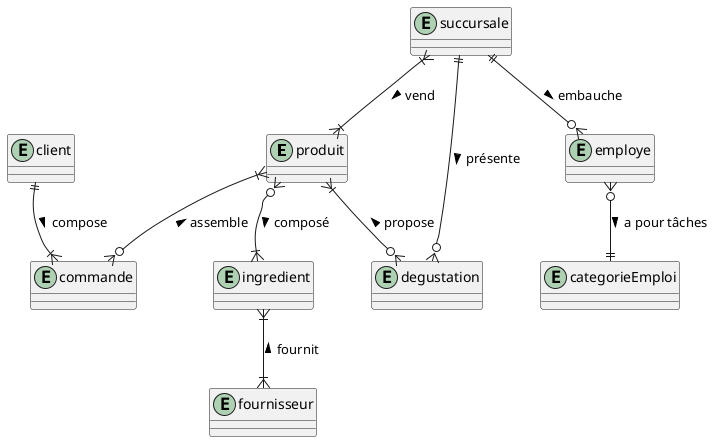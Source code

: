 @startuml exercice2_ERD_Conceptuel

entity produit {}
entity ingredient {}
entity commande {}
entity succursale {}
entity degustation {}
entity employe {}
entity categorieEmploi {}
entity client {}
entity fournisseur {}

produit }o--|{ ingredient : composé >
produit }|--o{ degustation : propose < 
succursale }|--|{ produit : vend >
produit }|--o{ commande : assemble <

ingredient }|--|{ fournisseur : fournit <

succursale ||--o{ degustation : présente >
succursale ||--o{ employe : embauche >
employe }o--|| categorieEmploi : a pour tâches >

client ||--|{ commande : compose >
@enduml